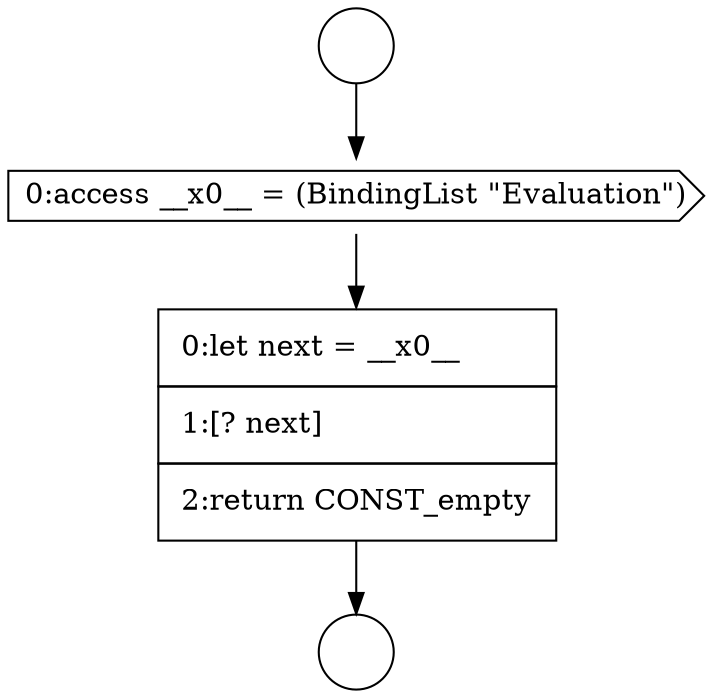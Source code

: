 digraph {
  node5583 [shape=circle label=" " color="black" fillcolor="white" style=filled]
  node5585 [shape=cds, label=<<font color="black">0:access __x0__ = (BindingList &quot;Evaluation&quot;)</font>> color="black" fillcolor="white" style=filled]
  node5586 [shape=none, margin=0, label=<<font color="black">
    <table border="0" cellborder="1" cellspacing="0" cellpadding="10">
      <tr><td align="left">0:let next = __x0__</td></tr>
      <tr><td align="left">1:[? next]</td></tr>
      <tr><td align="left">2:return CONST_empty</td></tr>
    </table>
  </font>> color="black" fillcolor="white" style=filled]
  node5584 [shape=circle label=" " color="black" fillcolor="white" style=filled]
  node5583 -> node5585 [ color="black"]
  node5585 -> node5586 [ color="black"]
  node5586 -> node5584 [ color="black"]
}
